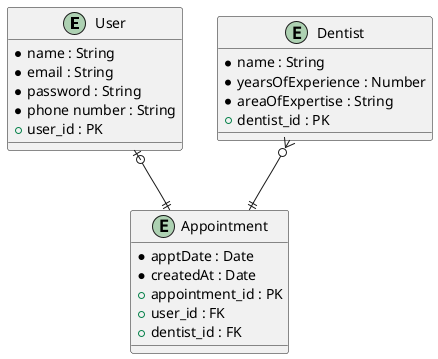@startuml

entity User {
    * name : String
    * email : String
    * password : String
    * phone number : String 
    + user_id : PK
}

entity Dentist {
    * name : String
    * yearsOfExperience : Number
    * areaOfExpertise : String
    + dentist_id : PK
}

entity Appointment {
    * apptDate : Date
    * createdAt : Date
    + appointment_id : PK
    + user_id : FK
    + dentist_id : FK
}

User |o--|| Appointment 
Dentist }o--|| Appointment 

@enduml